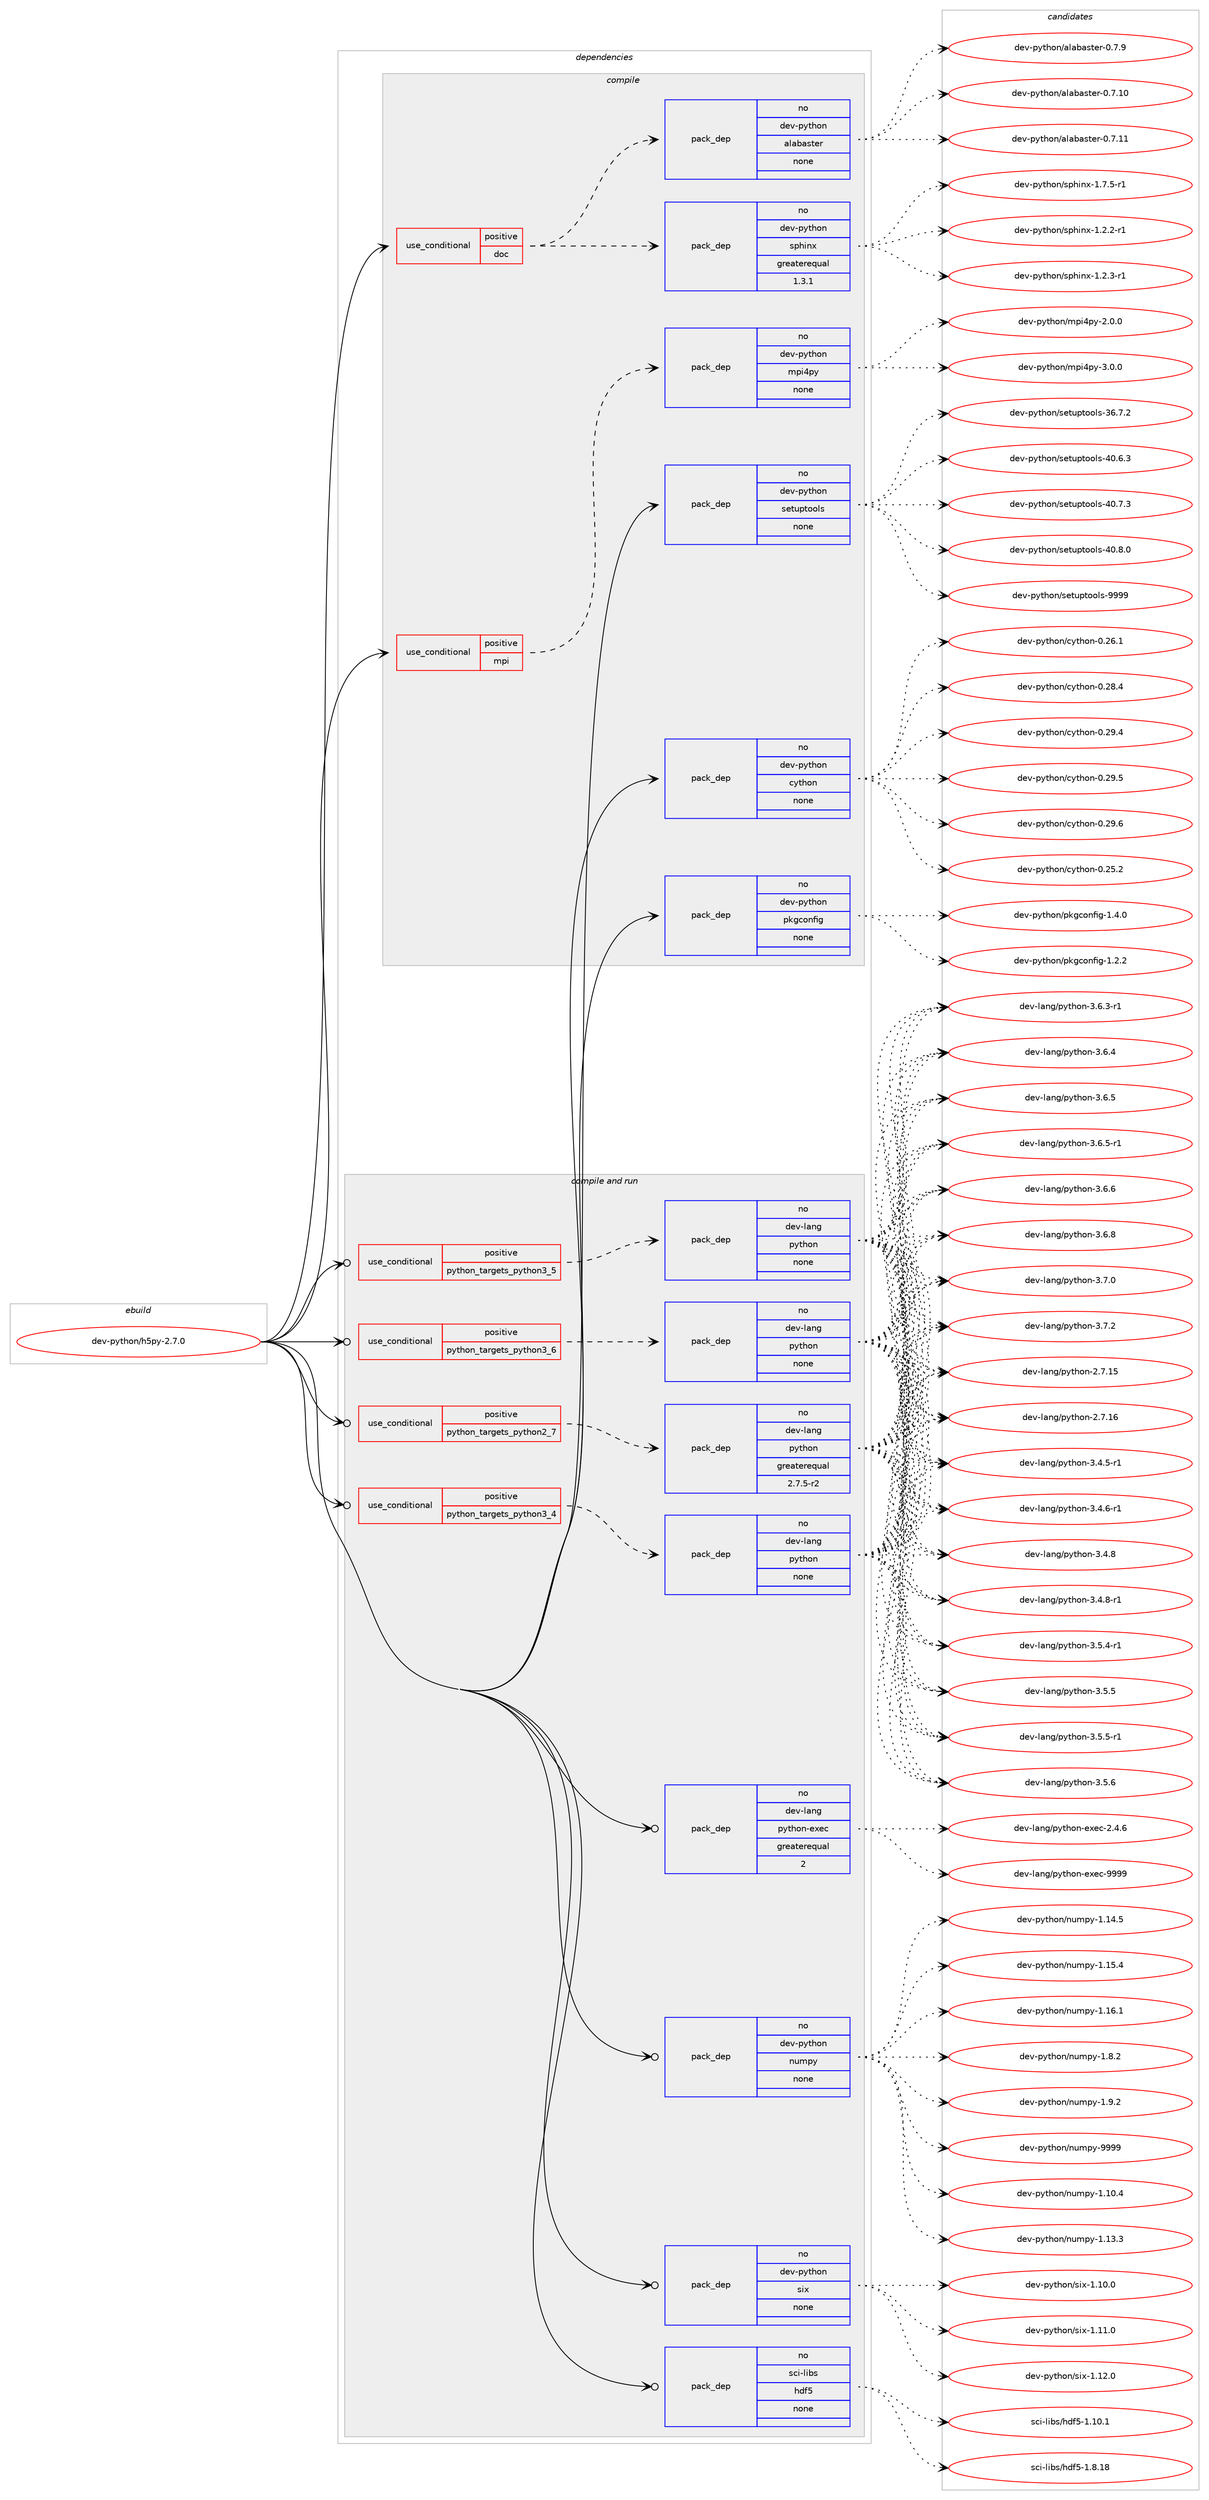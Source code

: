 digraph prolog {

# *************
# Graph options
# *************

newrank=true;
concentrate=true;
compound=true;
graph [rankdir=LR,fontname=Helvetica,fontsize=10,ranksep=1.5];#, ranksep=2.5, nodesep=0.2];
edge  [arrowhead=vee];
node  [fontname=Helvetica,fontsize=10];

# **********
# The ebuild
# **********

subgraph cluster_leftcol {
color=gray;
rank=same;
label=<<i>ebuild</i>>;
id [label="dev-python/h5py-2.7.0", color=red, width=4, href="../dev-python/h5py-2.7.0.svg"];
}

# ****************
# The dependencies
# ****************

subgraph cluster_midcol {
color=gray;
label=<<i>dependencies</i>>;
subgraph cluster_compile {
fillcolor="#eeeeee";
style=filled;
label=<<i>compile</i>>;
subgraph cond375277 {
dependency1412396 [label=<<TABLE BORDER="0" CELLBORDER="1" CELLSPACING="0" CELLPADDING="4"><TR><TD ROWSPAN="3" CELLPADDING="10">use_conditional</TD></TR><TR><TD>positive</TD></TR><TR><TD>doc</TD></TR></TABLE>>, shape=none, color=red];
subgraph pack1013850 {
dependency1412397 [label=<<TABLE BORDER="0" CELLBORDER="1" CELLSPACING="0" CELLPADDING="4" WIDTH="220"><TR><TD ROWSPAN="6" CELLPADDING="30">pack_dep</TD></TR><TR><TD WIDTH="110">no</TD></TR><TR><TD>dev-python</TD></TR><TR><TD>alabaster</TD></TR><TR><TD>none</TD></TR><TR><TD></TD></TR></TABLE>>, shape=none, color=blue];
}
dependency1412396:e -> dependency1412397:w [weight=20,style="dashed",arrowhead="vee"];
subgraph pack1013851 {
dependency1412398 [label=<<TABLE BORDER="0" CELLBORDER="1" CELLSPACING="0" CELLPADDING="4" WIDTH="220"><TR><TD ROWSPAN="6" CELLPADDING="30">pack_dep</TD></TR><TR><TD WIDTH="110">no</TD></TR><TR><TD>dev-python</TD></TR><TR><TD>sphinx</TD></TR><TR><TD>greaterequal</TD></TR><TR><TD>1.3.1</TD></TR></TABLE>>, shape=none, color=blue];
}
dependency1412396:e -> dependency1412398:w [weight=20,style="dashed",arrowhead="vee"];
}
id:e -> dependency1412396:w [weight=20,style="solid",arrowhead="vee"];
subgraph cond375278 {
dependency1412399 [label=<<TABLE BORDER="0" CELLBORDER="1" CELLSPACING="0" CELLPADDING="4"><TR><TD ROWSPAN="3" CELLPADDING="10">use_conditional</TD></TR><TR><TD>positive</TD></TR><TR><TD>mpi</TD></TR></TABLE>>, shape=none, color=red];
subgraph pack1013852 {
dependency1412400 [label=<<TABLE BORDER="0" CELLBORDER="1" CELLSPACING="0" CELLPADDING="4" WIDTH="220"><TR><TD ROWSPAN="6" CELLPADDING="30">pack_dep</TD></TR><TR><TD WIDTH="110">no</TD></TR><TR><TD>dev-python</TD></TR><TR><TD>mpi4py</TD></TR><TR><TD>none</TD></TR><TR><TD></TD></TR></TABLE>>, shape=none, color=blue];
}
dependency1412399:e -> dependency1412400:w [weight=20,style="dashed",arrowhead="vee"];
}
id:e -> dependency1412399:w [weight=20,style="solid",arrowhead="vee"];
subgraph pack1013853 {
dependency1412401 [label=<<TABLE BORDER="0" CELLBORDER="1" CELLSPACING="0" CELLPADDING="4" WIDTH="220"><TR><TD ROWSPAN="6" CELLPADDING="30">pack_dep</TD></TR><TR><TD WIDTH="110">no</TD></TR><TR><TD>dev-python</TD></TR><TR><TD>cython</TD></TR><TR><TD>none</TD></TR><TR><TD></TD></TR></TABLE>>, shape=none, color=blue];
}
id:e -> dependency1412401:w [weight=20,style="solid",arrowhead="vee"];
subgraph pack1013854 {
dependency1412402 [label=<<TABLE BORDER="0" CELLBORDER="1" CELLSPACING="0" CELLPADDING="4" WIDTH="220"><TR><TD ROWSPAN="6" CELLPADDING="30">pack_dep</TD></TR><TR><TD WIDTH="110">no</TD></TR><TR><TD>dev-python</TD></TR><TR><TD>pkgconfig</TD></TR><TR><TD>none</TD></TR><TR><TD></TD></TR></TABLE>>, shape=none, color=blue];
}
id:e -> dependency1412402:w [weight=20,style="solid",arrowhead="vee"];
subgraph pack1013855 {
dependency1412403 [label=<<TABLE BORDER="0" CELLBORDER="1" CELLSPACING="0" CELLPADDING="4" WIDTH="220"><TR><TD ROWSPAN="6" CELLPADDING="30">pack_dep</TD></TR><TR><TD WIDTH="110">no</TD></TR><TR><TD>dev-python</TD></TR><TR><TD>setuptools</TD></TR><TR><TD>none</TD></TR><TR><TD></TD></TR></TABLE>>, shape=none, color=blue];
}
id:e -> dependency1412403:w [weight=20,style="solid",arrowhead="vee"];
}
subgraph cluster_compileandrun {
fillcolor="#eeeeee";
style=filled;
label=<<i>compile and run</i>>;
subgraph cond375279 {
dependency1412404 [label=<<TABLE BORDER="0" CELLBORDER="1" CELLSPACING="0" CELLPADDING="4"><TR><TD ROWSPAN="3" CELLPADDING="10">use_conditional</TD></TR><TR><TD>positive</TD></TR><TR><TD>python_targets_python2_7</TD></TR></TABLE>>, shape=none, color=red];
subgraph pack1013856 {
dependency1412405 [label=<<TABLE BORDER="0" CELLBORDER="1" CELLSPACING="0" CELLPADDING="4" WIDTH="220"><TR><TD ROWSPAN="6" CELLPADDING="30">pack_dep</TD></TR><TR><TD WIDTH="110">no</TD></TR><TR><TD>dev-lang</TD></TR><TR><TD>python</TD></TR><TR><TD>greaterequal</TD></TR><TR><TD>2.7.5-r2</TD></TR></TABLE>>, shape=none, color=blue];
}
dependency1412404:e -> dependency1412405:w [weight=20,style="dashed",arrowhead="vee"];
}
id:e -> dependency1412404:w [weight=20,style="solid",arrowhead="odotvee"];
subgraph cond375280 {
dependency1412406 [label=<<TABLE BORDER="0" CELLBORDER="1" CELLSPACING="0" CELLPADDING="4"><TR><TD ROWSPAN="3" CELLPADDING="10">use_conditional</TD></TR><TR><TD>positive</TD></TR><TR><TD>python_targets_python3_4</TD></TR></TABLE>>, shape=none, color=red];
subgraph pack1013857 {
dependency1412407 [label=<<TABLE BORDER="0" CELLBORDER="1" CELLSPACING="0" CELLPADDING="4" WIDTH="220"><TR><TD ROWSPAN="6" CELLPADDING="30">pack_dep</TD></TR><TR><TD WIDTH="110">no</TD></TR><TR><TD>dev-lang</TD></TR><TR><TD>python</TD></TR><TR><TD>none</TD></TR><TR><TD></TD></TR></TABLE>>, shape=none, color=blue];
}
dependency1412406:e -> dependency1412407:w [weight=20,style="dashed",arrowhead="vee"];
}
id:e -> dependency1412406:w [weight=20,style="solid",arrowhead="odotvee"];
subgraph cond375281 {
dependency1412408 [label=<<TABLE BORDER="0" CELLBORDER="1" CELLSPACING="0" CELLPADDING="4"><TR><TD ROWSPAN="3" CELLPADDING="10">use_conditional</TD></TR><TR><TD>positive</TD></TR><TR><TD>python_targets_python3_5</TD></TR></TABLE>>, shape=none, color=red];
subgraph pack1013858 {
dependency1412409 [label=<<TABLE BORDER="0" CELLBORDER="1" CELLSPACING="0" CELLPADDING="4" WIDTH="220"><TR><TD ROWSPAN="6" CELLPADDING="30">pack_dep</TD></TR><TR><TD WIDTH="110">no</TD></TR><TR><TD>dev-lang</TD></TR><TR><TD>python</TD></TR><TR><TD>none</TD></TR><TR><TD></TD></TR></TABLE>>, shape=none, color=blue];
}
dependency1412408:e -> dependency1412409:w [weight=20,style="dashed",arrowhead="vee"];
}
id:e -> dependency1412408:w [weight=20,style="solid",arrowhead="odotvee"];
subgraph cond375282 {
dependency1412410 [label=<<TABLE BORDER="0" CELLBORDER="1" CELLSPACING="0" CELLPADDING="4"><TR><TD ROWSPAN="3" CELLPADDING="10">use_conditional</TD></TR><TR><TD>positive</TD></TR><TR><TD>python_targets_python3_6</TD></TR></TABLE>>, shape=none, color=red];
subgraph pack1013859 {
dependency1412411 [label=<<TABLE BORDER="0" CELLBORDER="1" CELLSPACING="0" CELLPADDING="4" WIDTH="220"><TR><TD ROWSPAN="6" CELLPADDING="30">pack_dep</TD></TR><TR><TD WIDTH="110">no</TD></TR><TR><TD>dev-lang</TD></TR><TR><TD>python</TD></TR><TR><TD>none</TD></TR><TR><TD></TD></TR></TABLE>>, shape=none, color=blue];
}
dependency1412410:e -> dependency1412411:w [weight=20,style="dashed",arrowhead="vee"];
}
id:e -> dependency1412410:w [weight=20,style="solid",arrowhead="odotvee"];
subgraph pack1013860 {
dependency1412412 [label=<<TABLE BORDER="0" CELLBORDER="1" CELLSPACING="0" CELLPADDING="4" WIDTH="220"><TR><TD ROWSPAN="6" CELLPADDING="30">pack_dep</TD></TR><TR><TD WIDTH="110">no</TD></TR><TR><TD>dev-lang</TD></TR><TR><TD>python-exec</TD></TR><TR><TD>greaterequal</TD></TR><TR><TD>2</TD></TR></TABLE>>, shape=none, color=blue];
}
id:e -> dependency1412412:w [weight=20,style="solid",arrowhead="odotvee"];
subgraph pack1013861 {
dependency1412413 [label=<<TABLE BORDER="0" CELLBORDER="1" CELLSPACING="0" CELLPADDING="4" WIDTH="220"><TR><TD ROWSPAN="6" CELLPADDING="30">pack_dep</TD></TR><TR><TD WIDTH="110">no</TD></TR><TR><TD>dev-python</TD></TR><TR><TD>numpy</TD></TR><TR><TD>none</TD></TR><TR><TD></TD></TR></TABLE>>, shape=none, color=blue];
}
id:e -> dependency1412413:w [weight=20,style="solid",arrowhead="odotvee"];
subgraph pack1013862 {
dependency1412414 [label=<<TABLE BORDER="0" CELLBORDER="1" CELLSPACING="0" CELLPADDING="4" WIDTH="220"><TR><TD ROWSPAN="6" CELLPADDING="30">pack_dep</TD></TR><TR><TD WIDTH="110">no</TD></TR><TR><TD>dev-python</TD></TR><TR><TD>six</TD></TR><TR><TD>none</TD></TR><TR><TD></TD></TR></TABLE>>, shape=none, color=blue];
}
id:e -> dependency1412414:w [weight=20,style="solid",arrowhead="odotvee"];
subgraph pack1013863 {
dependency1412415 [label=<<TABLE BORDER="0" CELLBORDER="1" CELLSPACING="0" CELLPADDING="4" WIDTH="220"><TR><TD ROWSPAN="6" CELLPADDING="30">pack_dep</TD></TR><TR><TD WIDTH="110">no</TD></TR><TR><TD>sci-libs</TD></TR><TR><TD>hdf5</TD></TR><TR><TD>none</TD></TR><TR><TD></TD></TR></TABLE>>, shape=none, color=blue];
}
id:e -> dependency1412415:w [weight=20,style="solid",arrowhead="odotvee"];
}
subgraph cluster_run {
fillcolor="#eeeeee";
style=filled;
label=<<i>run</i>>;
}
}

# **************
# The candidates
# **************

subgraph cluster_choices {
rank=same;
color=gray;
label=<<i>candidates</i>>;

subgraph choice1013850 {
color=black;
nodesep=1;
choice10010111845112121116104111110479710897989711511610111445484655464948 [label="dev-python/alabaster-0.7.10", color=red, width=4,href="../dev-python/alabaster-0.7.10.svg"];
choice10010111845112121116104111110479710897989711511610111445484655464949 [label="dev-python/alabaster-0.7.11", color=red, width=4,href="../dev-python/alabaster-0.7.11.svg"];
choice100101118451121211161041111104797108979897115116101114454846554657 [label="dev-python/alabaster-0.7.9", color=red, width=4,href="../dev-python/alabaster-0.7.9.svg"];
dependency1412397:e -> choice10010111845112121116104111110479710897989711511610111445484655464948:w [style=dotted,weight="100"];
dependency1412397:e -> choice10010111845112121116104111110479710897989711511610111445484655464949:w [style=dotted,weight="100"];
dependency1412397:e -> choice100101118451121211161041111104797108979897115116101114454846554657:w [style=dotted,weight="100"];
}
subgraph choice1013851 {
color=black;
nodesep=1;
choice10010111845112121116104111110471151121041051101204549465046504511449 [label="dev-python/sphinx-1.2.2-r1", color=red, width=4,href="../dev-python/sphinx-1.2.2-r1.svg"];
choice10010111845112121116104111110471151121041051101204549465046514511449 [label="dev-python/sphinx-1.2.3-r1", color=red, width=4,href="../dev-python/sphinx-1.2.3-r1.svg"];
choice10010111845112121116104111110471151121041051101204549465546534511449 [label="dev-python/sphinx-1.7.5-r1", color=red, width=4,href="../dev-python/sphinx-1.7.5-r1.svg"];
dependency1412398:e -> choice10010111845112121116104111110471151121041051101204549465046504511449:w [style=dotted,weight="100"];
dependency1412398:e -> choice10010111845112121116104111110471151121041051101204549465046514511449:w [style=dotted,weight="100"];
dependency1412398:e -> choice10010111845112121116104111110471151121041051101204549465546534511449:w [style=dotted,weight="100"];
}
subgraph choice1013852 {
color=black;
nodesep=1;
choice100101118451121211161041111104710911210552112121455046484648 [label="dev-python/mpi4py-2.0.0", color=red, width=4,href="../dev-python/mpi4py-2.0.0.svg"];
choice100101118451121211161041111104710911210552112121455146484648 [label="dev-python/mpi4py-3.0.0", color=red, width=4,href="../dev-python/mpi4py-3.0.0.svg"];
dependency1412400:e -> choice100101118451121211161041111104710911210552112121455046484648:w [style=dotted,weight="100"];
dependency1412400:e -> choice100101118451121211161041111104710911210552112121455146484648:w [style=dotted,weight="100"];
}
subgraph choice1013853 {
color=black;
nodesep=1;
choice10010111845112121116104111110479912111610411111045484650534650 [label="dev-python/cython-0.25.2", color=red, width=4,href="../dev-python/cython-0.25.2.svg"];
choice10010111845112121116104111110479912111610411111045484650544649 [label="dev-python/cython-0.26.1", color=red, width=4,href="../dev-python/cython-0.26.1.svg"];
choice10010111845112121116104111110479912111610411111045484650564652 [label="dev-python/cython-0.28.4", color=red, width=4,href="../dev-python/cython-0.28.4.svg"];
choice10010111845112121116104111110479912111610411111045484650574652 [label="dev-python/cython-0.29.4", color=red, width=4,href="../dev-python/cython-0.29.4.svg"];
choice10010111845112121116104111110479912111610411111045484650574653 [label="dev-python/cython-0.29.5", color=red, width=4,href="../dev-python/cython-0.29.5.svg"];
choice10010111845112121116104111110479912111610411111045484650574654 [label="dev-python/cython-0.29.6", color=red, width=4,href="../dev-python/cython-0.29.6.svg"];
dependency1412401:e -> choice10010111845112121116104111110479912111610411111045484650534650:w [style=dotted,weight="100"];
dependency1412401:e -> choice10010111845112121116104111110479912111610411111045484650544649:w [style=dotted,weight="100"];
dependency1412401:e -> choice10010111845112121116104111110479912111610411111045484650564652:w [style=dotted,weight="100"];
dependency1412401:e -> choice10010111845112121116104111110479912111610411111045484650574652:w [style=dotted,weight="100"];
dependency1412401:e -> choice10010111845112121116104111110479912111610411111045484650574653:w [style=dotted,weight="100"];
dependency1412401:e -> choice10010111845112121116104111110479912111610411111045484650574654:w [style=dotted,weight="100"];
}
subgraph choice1013854 {
color=black;
nodesep=1;
choice100101118451121211161041111104711210710399111110102105103454946504650 [label="dev-python/pkgconfig-1.2.2", color=red, width=4,href="../dev-python/pkgconfig-1.2.2.svg"];
choice100101118451121211161041111104711210710399111110102105103454946524648 [label="dev-python/pkgconfig-1.4.0", color=red, width=4,href="../dev-python/pkgconfig-1.4.0.svg"];
dependency1412402:e -> choice100101118451121211161041111104711210710399111110102105103454946504650:w [style=dotted,weight="100"];
dependency1412402:e -> choice100101118451121211161041111104711210710399111110102105103454946524648:w [style=dotted,weight="100"];
}
subgraph choice1013855 {
color=black;
nodesep=1;
choice100101118451121211161041111104711510111611711211611111110811545515446554650 [label="dev-python/setuptools-36.7.2", color=red, width=4,href="../dev-python/setuptools-36.7.2.svg"];
choice100101118451121211161041111104711510111611711211611111110811545524846544651 [label="dev-python/setuptools-40.6.3", color=red, width=4,href="../dev-python/setuptools-40.6.3.svg"];
choice100101118451121211161041111104711510111611711211611111110811545524846554651 [label="dev-python/setuptools-40.7.3", color=red, width=4,href="../dev-python/setuptools-40.7.3.svg"];
choice100101118451121211161041111104711510111611711211611111110811545524846564648 [label="dev-python/setuptools-40.8.0", color=red, width=4,href="../dev-python/setuptools-40.8.0.svg"];
choice10010111845112121116104111110471151011161171121161111111081154557575757 [label="dev-python/setuptools-9999", color=red, width=4,href="../dev-python/setuptools-9999.svg"];
dependency1412403:e -> choice100101118451121211161041111104711510111611711211611111110811545515446554650:w [style=dotted,weight="100"];
dependency1412403:e -> choice100101118451121211161041111104711510111611711211611111110811545524846544651:w [style=dotted,weight="100"];
dependency1412403:e -> choice100101118451121211161041111104711510111611711211611111110811545524846554651:w [style=dotted,weight="100"];
dependency1412403:e -> choice100101118451121211161041111104711510111611711211611111110811545524846564648:w [style=dotted,weight="100"];
dependency1412403:e -> choice10010111845112121116104111110471151011161171121161111111081154557575757:w [style=dotted,weight="100"];
}
subgraph choice1013856 {
color=black;
nodesep=1;
choice10010111845108971101034711212111610411111045504655464953 [label="dev-lang/python-2.7.15", color=red, width=4,href="../dev-lang/python-2.7.15.svg"];
choice10010111845108971101034711212111610411111045504655464954 [label="dev-lang/python-2.7.16", color=red, width=4,href="../dev-lang/python-2.7.16.svg"];
choice1001011184510897110103471121211161041111104551465246534511449 [label="dev-lang/python-3.4.5-r1", color=red, width=4,href="../dev-lang/python-3.4.5-r1.svg"];
choice1001011184510897110103471121211161041111104551465246544511449 [label="dev-lang/python-3.4.6-r1", color=red, width=4,href="../dev-lang/python-3.4.6-r1.svg"];
choice100101118451089711010347112121116104111110455146524656 [label="dev-lang/python-3.4.8", color=red, width=4,href="../dev-lang/python-3.4.8.svg"];
choice1001011184510897110103471121211161041111104551465246564511449 [label="dev-lang/python-3.4.8-r1", color=red, width=4,href="../dev-lang/python-3.4.8-r1.svg"];
choice1001011184510897110103471121211161041111104551465346524511449 [label="dev-lang/python-3.5.4-r1", color=red, width=4,href="../dev-lang/python-3.5.4-r1.svg"];
choice100101118451089711010347112121116104111110455146534653 [label="dev-lang/python-3.5.5", color=red, width=4,href="../dev-lang/python-3.5.5.svg"];
choice1001011184510897110103471121211161041111104551465346534511449 [label="dev-lang/python-3.5.5-r1", color=red, width=4,href="../dev-lang/python-3.5.5-r1.svg"];
choice100101118451089711010347112121116104111110455146534654 [label="dev-lang/python-3.5.6", color=red, width=4,href="../dev-lang/python-3.5.6.svg"];
choice1001011184510897110103471121211161041111104551465446514511449 [label="dev-lang/python-3.6.3-r1", color=red, width=4,href="../dev-lang/python-3.6.3-r1.svg"];
choice100101118451089711010347112121116104111110455146544652 [label="dev-lang/python-3.6.4", color=red, width=4,href="../dev-lang/python-3.6.4.svg"];
choice100101118451089711010347112121116104111110455146544653 [label="dev-lang/python-3.6.5", color=red, width=4,href="../dev-lang/python-3.6.5.svg"];
choice1001011184510897110103471121211161041111104551465446534511449 [label="dev-lang/python-3.6.5-r1", color=red, width=4,href="../dev-lang/python-3.6.5-r1.svg"];
choice100101118451089711010347112121116104111110455146544654 [label="dev-lang/python-3.6.6", color=red, width=4,href="../dev-lang/python-3.6.6.svg"];
choice100101118451089711010347112121116104111110455146544656 [label="dev-lang/python-3.6.8", color=red, width=4,href="../dev-lang/python-3.6.8.svg"];
choice100101118451089711010347112121116104111110455146554648 [label="dev-lang/python-3.7.0", color=red, width=4,href="../dev-lang/python-3.7.0.svg"];
choice100101118451089711010347112121116104111110455146554650 [label="dev-lang/python-3.7.2", color=red, width=4,href="../dev-lang/python-3.7.2.svg"];
dependency1412405:e -> choice10010111845108971101034711212111610411111045504655464953:w [style=dotted,weight="100"];
dependency1412405:e -> choice10010111845108971101034711212111610411111045504655464954:w [style=dotted,weight="100"];
dependency1412405:e -> choice1001011184510897110103471121211161041111104551465246534511449:w [style=dotted,weight="100"];
dependency1412405:e -> choice1001011184510897110103471121211161041111104551465246544511449:w [style=dotted,weight="100"];
dependency1412405:e -> choice100101118451089711010347112121116104111110455146524656:w [style=dotted,weight="100"];
dependency1412405:e -> choice1001011184510897110103471121211161041111104551465246564511449:w [style=dotted,weight="100"];
dependency1412405:e -> choice1001011184510897110103471121211161041111104551465346524511449:w [style=dotted,weight="100"];
dependency1412405:e -> choice100101118451089711010347112121116104111110455146534653:w [style=dotted,weight="100"];
dependency1412405:e -> choice1001011184510897110103471121211161041111104551465346534511449:w [style=dotted,weight="100"];
dependency1412405:e -> choice100101118451089711010347112121116104111110455146534654:w [style=dotted,weight="100"];
dependency1412405:e -> choice1001011184510897110103471121211161041111104551465446514511449:w [style=dotted,weight="100"];
dependency1412405:e -> choice100101118451089711010347112121116104111110455146544652:w [style=dotted,weight="100"];
dependency1412405:e -> choice100101118451089711010347112121116104111110455146544653:w [style=dotted,weight="100"];
dependency1412405:e -> choice1001011184510897110103471121211161041111104551465446534511449:w [style=dotted,weight="100"];
dependency1412405:e -> choice100101118451089711010347112121116104111110455146544654:w [style=dotted,weight="100"];
dependency1412405:e -> choice100101118451089711010347112121116104111110455146544656:w [style=dotted,weight="100"];
dependency1412405:e -> choice100101118451089711010347112121116104111110455146554648:w [style=dotted,weight="100"];
dependency1412405:e -> choice100101118451089711010347112121116104111110455146554650:w [style=dotted,weight="100"];
}
subgraph choice1013857 {
color=black;
nodesep=1;
choice10010111845108971101034711212111610411111045504655464953 [label="dev-lang/python-2.7.15", color=red, width=4,href="../dev-lang/python-2.7.15.svg"];
choice10010111845108971101034711212111610411111045504655464954 [label="dev-lang/python-2.7.16", color=red, width=4,href="../dev-lang/python-2.7.16.svg"];
choice1001011184510897110103471121211161041111104551465246534511449 [label="dev-lang/python-3.4.5-r1", color=red, width=4,href="../dev-lang/python-3.4.5-r1.svg"];
choice1001011184510897110103471121211161041111104551465246544511449 [label="dev-lang/python-3.4.6-r1", color=red, width=4,href="../dev-lang/python-3.4.6-r1.svg"];
choice100101118451089711010347112121116104111110455146524656 [label="dev-lang/python-3.4.8", color=red, width=4,href="../dev-lang/python-3.4.8.svg"];
choice1001011184510897110103471121211161041111104551465246564511449 [label="dev-lang/python-3.4.8-r1", color=red, width=4,href="../dev-lang/python-3.4.8-r1.svg"];
choice1001011184510897110103471121211161041111104551465346524511449 [label="dev-lang/python-3.5.4-r1", color=red, width=4,href="../dev-lang/python-3.5.4-r1.svg"];
choice100101118451089711010347112121116104111110455146534653 [label="dev-lang/python-3.5.5", color=red, width=4,href="../dev-lang/python-3.5.5.svg"];
choice1001011184510897110103471121211161041111104551465346534511449 [label="dev-lang/python-3.5.5-r1", color=red, width=4,href="../dev-lang/python-3.5.5-r1.svg"];
choice100101118451089711010347112121116104111110455146534654 [label="dev-lang/python-3.5.6", color=red, width=4,href="../dev-lang/python-3.5.6.svg"];
choice1001011184510897110103471121211161041111104551465446514511449 [label="dev-lang/python-3.6.3-r1", color=red, width=4,href="../dev-lang/python-3.6.3-r1.svg"];
choice100101118451089711010347112121116104111110455146544652 [label="dev-lang/python-3.6.4", color=red, width=4,href="../dev-lang/python-3.6.4.svg"];
choice100101118451089711010347112121116104111110455146544653 [label="dev-lang/python-3.6.5", color=red, width=4,href="../dev-lang/python-3.6.5.svg"];
choice1001011184510897110103471121211161041111104551465446534511449 [label="dev-lang/python-3.6.5-r1", color=red, width=4,href="../dev-lang/python-3.6.5-r1.svg"];
choice100101118451089711010347112121116104111110455146544654 [label="dev-lang/python-3.6.6", color=red, width=4,href="../dev-lang/python-3.6.6.svg"];
choice100101118451089711010347112121116104111110455146544656 [label="dev-lang/python-3.6.8", color=red, width=4,href="../dev-lang/python-3.6.8.svg"];
choice100101118451089711010347112121116104111110455146554648 [label="dev-lang/python-3.7.0", color=red, width=4,href="../dev-lang/python-3.7.0.svg"];
choice100101118451089711010347112121116104111110455146554650 [label="dev-lang/python-3.7.2", color=red, width=4,href="../dev-lang/python-3.7.2.svg"];
dependency1412407:e -> choice10010111845108971101034711212111610411111045504655464953:w [style=dotted,weight="100"];
dependency1412407:e -> choice10010111845108971101034711212111610411111045504655464954:w [style=dotted,weight="100"];
dependency1412407:e -> choice1001011184510897110103471121211161041111104551465246534511449:w [style=dotted,weight="100"];
dependency1412407:e -> choice1001011184510897110103471121211161041111104551465246544511449:w [style=dotted,weight="100"];
dependency1412407:e -> choice100101118451089711010347112121116104111110455146524656:w [style=dotted,weight="100"];
dependency1412407:e -> choice1001011184510897110103471121211161041111104551465246564511449:w [style=dotted,weight="100"];
dependency1412407:e -> choice1001011184510897110103471121211161041111104551465346524511449:w [style=dotted,weight="100"];
dependency1412407:e -> choice100101118451089711010347112121116104111110455146534653:w [style=dotted,weight="100"];
dependency1412407:e -> choice1001011184510897110103471121211161041111104551465346534511449:w [style=dotted,weight="100"];
dependency1412407:e -> choice100101118451089711010347112121116104111110455146534654:w [style=dotted,weight="100"];
dependency1412407:e -> choice1001011184510897110103471121211161041111104551465446514511449:w [style=dotted,weight="100"];
dependency1412407:e -> choice100101118451089711010347112121116104111110455146544652:w [style=dotted,weight="100"];
dependency1412407:e -> choice100101118451089711010347112121116104111110455146544653:w [style=dotted,weight="100"];
dependency1412407:e -> choice1001011184510897110103471121211161041111104551465446534511449:w [style=dotted,weight="100"];
dependency1412407:e -> choice100101118451089711010347112121116104111110455146544654:w [style=dotted,weight="100"];
dependency1412407:e -> choice100101118451089711010347112121116104111110455146544656:w [style=dotted,weight="100"];
dependency1412407:e -> choice100101118451089711010347112121116104111110455146554648:w [style=dotted,weight="100"];
dependency1412407:e -> choice100101118451089711010347112121116104111110455146554650:w [style=dotted,weight="100"];
}
subgraph choice1013858 {
color=black;
nodesep=1;
choice10010111845108971101034711212111610411111045504655464953 [label="dev-lang/python-2.7.15", color=red, width=4,href="../dev-lang/python-2.7.15.svg"];
choice10010111845108971101034711212111610411111045504655464954 [label="dev-lang/python-2.7.16", color=red, width=4,href="../dev-lang/python-2.7.16.svg"];
choice1001011184510897110103471121211161041111104551465246534511449 [label="dev-lang/python-3.4.5-r1", color=red, width=4,href="../dev-lang/python-3.4.5-r1.svg"];
choice1001011184510897110103471121211161041111104551465246544511449 [label="dev-lang/python-3.4.6-r1", color=red, width=4,href="../dev-lang/python-3.4.6-r1.svg"];
choice100101118451089711010347112121116104111110455146524656 [label="dev-lang/python-3.4.8", color=red, width=4,href="../dev-lang/python-3.4.8.svg"];
choice1001011184510897110103471121211161041111104551465246564511449 [label="dev-lang/python-3.4.8-r1", color=red, width=4,href="../dev-lang/python-3.4.8-r1.svg"];
choice1001011184510897110103471121211161041111104551465346524511449 [label="dev-lang/python-3.5.4-r1", color=red, width=4,href="../dev-lang/python-3.5.4-r1.svg"];
choice100101118451089711010347112121116104111110455146534653 [label="dev-lang/python-3.5.5", color=red, width=4,href="../dev-lang/python-3.5.5.svg"];
choice1001011184510897110103471121211161041111104551465346534511449 [label="dev-lang/python-3.5.5-r1", color=red, width=4,href="../dev-lang/python-3.5.5-r1.svg"];
choice100101118451089711010347112121116104111110455146534654 [label="dev-lang/python-3.5.6", color=red, width=4,href="../dev-lang/python-3.5.6.svg"];
choice1001011184510897110103471121211161041111104551465446514511449 [label="dev-lang/python-3.6.3-r1", color=red, width=4,href="../dev-lang/python-3.6.3-r1.svg"];
choice100101118451089711010347112121116104111110455146544652 [label="dev-lang/python-3.6.4", color=red, width=4,href="../dev-lang/python-3.6.4.svg"];
choice100101118451089711010347112121116104111110455146544653 [label="dev-lang/python-3.6.5", color=red, width=4,href="../dev-lang/python-3.6.5.svg"];
choice1001011184510897110103471121211161041111104551465446534511449 [label="dev-lang/python-3.6.5-r1", color=red, width=4,href="../dev-lang/python-3.6.5-r1.svg"];
choice100101118451089711010347112121116104111110455146544654 [label="dev-lang/python-3.6.6", color=red, width=4,href="../dev-lang/python-3.6.6.svg"];
choice100101118451089711010347112121116104111110455146544656 [label="dev-lang/python-3.6.8", color=red, width=4,href="../dev-lang/python-3.6.8.svg"];
choice100101118451089711010347112121116104111110455146554648 [label="dev-lang/python-3.7.0", color=red, width=4,href="../dev-lang/python-3.7.0.svg"];
choice100101118451089711010347112121116104111110455146554650 [label="dev-lang/python-3.7.2", color=red, width=4,href="../dev-lang/python-3.7.2.svg"];
dependency1412409:e -> choice10010111845108971101034711212111610411111045504655464953:w [style=dotted,weight="100"];
dependency1412409:e -> choice10010111845108971101034711212111610411111045504655464954:w [style=dotted,weight="100"];
dependency1412409:e -> choice1001011184510897110103471121211161041111104551465246534511449:w [style=dotted,weight="100"];
dependency1412409:e -> choice1001011184510897110103471121211161041111104551465246544511449:w [style=dotted,weight="100"];
dependency1412409:e -> choice100101118451089711010347112121116104111110455146524656:w [style=dotted,weight="100"];
dependency1412409:e -> choice1001011184510897110103471121211161041111104551465246564511449:w [style=dotted,weight="100"];
dependency1412409:e -> choice1001011184510897110103471121211161041111104551465346524511449:w [style=dotted,weight="100"];
dependency1412409:e -> choice100101118451089711010347112121116104111110455146534653:w [style=dotted,weight="100"];
dependency1412409:e -> choice1001011184510897110103471121211161041111104551465346534511449:w [style=dotted,weight="100"];
dependency1412409:e -> choice100101118451089711010347112121116104111110455146534654:w [style=dotted,weight="100"];
dependency1412409:e -> choice1001011184510897110103471121211161041111104551465446514511449:w [style=dotted,weight="100"];
dependency1412409:e -> choice100101118451089711010347112121116104111110455146544652:w [style=dotted,weight="100"];
dependency1412409:e -> choice100101118451089711010347112121116104111110455146544653:w [style=dotted,weight="100"];
dependency1412409:e -> choice1001011184510897110103471121211161041111104551465446534511449:w [style=dotted,weight="100"];
dependency1412409:e -> choice100101118451089711010347112121116104111110455146544654:w [style=dotted,weight="100"];
dependency1412409:e -> choice100101118451089711010347112121116104111110455146544656:w [style=dotted,weight="100"];
dependency1412409:e -> choice100101118451089711010347112121116104111110455146554648:w [style=dotted,weight="100"];
dependency1412409:e -> choice100101118451089711010347112121116104111110455146554650:w [style=dotted,weight="100"];
}
subgraph choice1013859 {
color=black;
nodesep=1;
choice10010111845108971101034711212111610411111045504655464953 [label="dev-lang/python-2.7.15", color=red, width=4,href="../dev-lang/python-2.7.15.svg"];
choice10010111845108971101034711212111610411111045504655464954 [label="dev-lang/python-2.7.16", color=red, width=4,href="../dev-lang/python-2.7.16.svg"];
choice1001011184510897110103471121211161041111104551465246534511449 [label="dev-lang/python-3.4.5-r1", color=red, width=4,href="../dev-lang/python-3.4.5-r1.svg"];
choice1001011184510897110103471121211161041111104551465246544511449 [label="dev-lang/python-3.4.6-r1", color=red, width=4,href="../dev-lang/python-3.4.6-r1.svg"];
choice100101118451089711010347112121116104111110455146524656 [label="dev-lang/python-3.4.8", color=red, width=4,href="../dev-lang/python-3.4.8.svg"];
choice1001011184510897110103471121211161041111104551465246564511449 [label="dev-lang/python-3.4.8-r1", color=red, width=4,href="../dev-lang/python-3.4.8-r1.svg"];
choice1001011184510897110103471121211161041111104551465346524511449 [label="dev-lang/python-3.5.4-r1", color=red, width=4,href="../dev-lang/python-3.5.4-r1.svg"];
choice100101118451089711010347112121116104111110455146534653 [label="dev-lang/python-3.5.5", color=red, width=4,href="../dev-lang/python-3.5.5.svg"];
choice1001011184510897110103471121211161041111104551465346534511449 [label="dev-lang/python-3.5.5-r1", color=red, width=4,href="../dev-lang/python-3.5.5-r1.svg"];
choice100101118451089711010347112121116104111110455146534654 [label="dev-lang/python-3.5.6", color=red, width=4,href="../dev-lang/python-3.5.6.svg"];
choice1001011184510897110103471121211161041111104551465446514511449 [label="dev-lang/python-3.6.3-r1", color=red, width=4,href="../dev-lang/python-3.6.3-r1.svg"];
choice100101118451089711010347112121116104111110455146544652 [label="dev-lang/python-3.6.4", color=red, width=4,href="../dev-lang/python-3.6.4.svg"];
choice100101118451089711010347112121116104111110455146544653 [label="dev-lang/python-3.6.5", color=red, width=4,href="../dev-lang/python-3.6.5.svg"];
choice1001011184510897110103471121211161041111104551465446534511449 [label="dev-lang/python-3.6.5-r1", color=red, width=4,href="../dev-lang/python-3.6.5-r1.svg"];
choice100101118451089711010347112121116104111110455146544654 [label="dev-lang/python-3.6.6", color=red, width=4,href="../dev-lang/python-3.6.6.svg"];
choice100101118451089711010347112121116104111110455146544656 [label="dev-lang/python-3.6.8", color=red, width=4,href="../dev-lang/python-3.6.8.svg"];
choice100101118451089711010347112121116104111110455146554648 [label="dev-lang/python-3.7.0", color=red, width=4,href="../dev-lang/python-3.7.0.svg"];
choice100101118451089711010347112121116104111110455146554650 [label="dev-lang/python-3.7.2", color=red, width=4,href="../dev-lang/python-3.7.2.svg"];
dependency1412411:e -> choice10010111845108971101034711212111610411111045504655464953:w [style=dotted,weight="100"];
dependency1412411:e -> choice10010111845108971101034711212111610411111045504655464954:w [style=dotted,weight="100"];
dependency1412411:e -> choice1001011184510897110103471121211161041111104551465246534511449:w [style=dotted,weight="100"];
dependency1412411:e -> choice1001011184510897110103471121211161041111104551465246544511449:w [style=dotted,weight="100"];
dependency1412411:e -> choice100101118451089711010347112121116104111110455146524656:w [style=dotted,weight="100"];
dependency1412411:e -> choice1001011184510897110103471121211161041111104551465246564511449:w [style=dotted,weight="100"];
dependency1412411:e -> choice1001011184510897110103471121211161041111104551465346524511449:w [style=dotted,weight="100"];
dependency1412411:e -> choice100101118451089711010347112121116104111110455146534653:w [style=dotted,weight="100"];
dependency1412411:e -> choice1001011184510897110103471121211161041111104551465346534511449:w [style=dotted,weight="100"];
dependency1412411:e -> choice100101118451089711010347112121116104111110455146534654:w [style=dotted,weight="100"];
dependency1412411:e -> choice1001011184510897110103471121211161041111104551465446514511449:w [style=dotted,weight="100"];
dependency1412411:e -> choice100101118451089711010347112121116104111110455146544652:w [style=dotted,weight="100"];
dependency1412411:e -> choice100101118451089711010347112121116104111110455146544653:w [style=dotted,weight="100"];
dependency1412411:e -> choice1001011184510897110103471121211161041111104551465446534511449:w [style=dotted,weight="100"];
dependency1412411:e -> choice100101118451089711010347112121116104111110455146544654:w [style=dotted,weight="100"];
dependency1412411:e -> choice100101118451089711010347112121116104111110455146544656:w [style=dotted,weight="100"];
dependency1412411:e -> choice100101118451089711010347112121116104111110455146554648:w [style=dotted,weight="100"];
dependency1412411:e -> choice100101118451089711010347112121116104111110455146554650:w [style=dotted,weight="100"];
}
subgraph choice1013860 {
color=black;
nodesep=1;
choice1001011184510897110103471121211161041111104510112010199455046524654 [label="dev-lang/python-exec-2.4.6", color=red, width=4,href="../dev-lang/python-exec-2.4.6.svg"];
choice10010111845108971101034711212111610411111045101120101994557575757 [label="dev-lang/python-exec-9999", color=red, width=4,href="../dev-lang/python-exec-9999.svg"];
dependency1412412:e -> choice1001011184510897110103471121211161041111104510112010199455046524654:w [style=dotted,weight="100"];
dependency1412412:e -> choice10010111845108971101034711212111610411111045101120101994557575757:w [style=dotted,weight="100"];
}
subgraph choice1013861 {
color=black;
nodesep=1;
choice100101118451121211161041111104711011710911212145494649484652 [label="dev-python/numpy-1.10.4", color=red, width=4,href="../dev-python/numpy-1.10.4.svg"];
choice100101118451121211161041111104711011710911212145494649514651 [label="dev-python/numpy-1.13.3", color=red, width=4,href="../dev-python/numpy-1.13.3.svg"];
choice100101118451121211161041111104711011710911212145494649524653 [label="dev-python/numpy-1.14.5", color=red, width=4,href="../dev-python/numpy-1.14.5.svg"];
choice100101118451121211161041111104711011710911212145494649534652 [label="dev-python/numpy-1.15.4", color=red, width=4,href="../dev-python/numpy-1.15.4.svg"];
choice100101118451121211161041111104711011710911212145494649544649 [label="dev-python/numpy-1.16.1", color=red, width=4,href="../dev-python/numpy-1.16.1.svg"];
choice1001011184511212111610411111047110117109112121454946564650 [label="dev-python/numpy-1.8.2", color=red, width=4,href="../dev-python/numpy-1.8.2.svg"];
choice1001011184511212111610411111047110117109112121454946574650 [label="dev-python/numpy-1.9.2", color=red, width=4,href="../dev-python/numpy-1.9.2.svg"];
choice10010111845112121116104111110471101171091121214557575757 [label="dev-python/numpy-9999", color=red, width=4,href="../dev-python/numpy-9999.svg"];
dependency1412413:e -> choice100101118451121211161041111104711011710911212145494649484652:w [style=dotted,weight="100"];
dependency1412413:e -> choice100101118451121211161041111104711011710911212145494649514651:w [style=dotted,weight="100"];
dependency1412413:e -> choice100101118451121211161041111104711011710911212145494649524653:w [style=dotted,weight="100"];
dependency1412413:e -> choice100101118451121211161041111104711011710911212145494649534652:w [style=dotted,weight="100"];
dependency1412413:e -> choice100101118451121211161041111104711011710911212145494649544649:w [style=dotted,weight="100"];
dependency1412413:e -> choice1001011184511212111610411111047110117109112121454946564650:w [style=dotted,weight="100"];
dependency1412413:e -> choice1001011184511212111610411111047110117109112121454946574650:w [style=dotted,weight="100"];
dependency1412413:e -> choice10010111845112121116104111110471101171091121214557575757:w [style=dotted,weight="100"];
}
subgraph choice1013862 {
color=black;
nodesep=1;
choice100101118451121211161041111104711510512045494649484648 [label="dev-python/six-1.10.0", color=red, width=4,href="../dev-python/six-1.10.0.svg"];
choice100101118451121211161041111104711510512045494649494648 [label="dev-python/six-1.11.0", color=red, width=4,href="../dev-python/six-1.11.0.svg"];
choice100101118451121211161041111104711510512045494649504648 [label="dev-python/six-1.12.0", color=red, width=4,href="../dev-python/six-1.12.0.svg"];
dependency1412414:e -> choice100101118451121211161041111104711510512045494649484648:w [style=dotted,weight="100"];
dependency1412414:e -> choice100101118451121211161041111104711510512045494649494648:w [style=dotted,weight="100"];
dependency1412414:e -> choice100101118451121211161041111104711510512045494649504648:w [style=dotted,weight="100"];
}
subgraph choice1013863 {
color=black;
nodesep=1;
choice115991054510810598115471041001025345494649484649 [label="sci-libs/hdf5-1.10.1", color=red, width=4,href="../sci-libs/hdf5-1.10.1.svg"];
choice115991054510810598115471041001025345494656464956 [label="sci-libs/hdf5-1.8.18", color=red, width=4,href="../sci-libs/hdf5-1.8.18.svg"];
dependency1412415:e -> choice115991054510810598115471041001025345494649484649:w [style=dotted,weight="100"];
dependency1412415:e -> choice115991054510810598115471041001025345494656464956:w [style=dotted,weight="100"];
}
}

}
